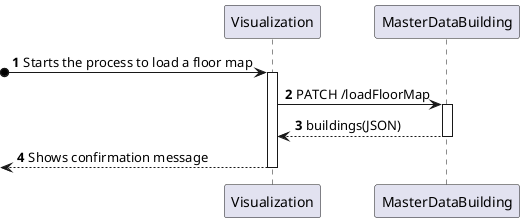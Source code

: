 @startuml

autonumber

participant Visualization
participant "MasterDataBuilding" as GI

?o-> Visualization: Starts the process to load a floor map
activate Visualization

Visualization -> GI: PATCH /loadFloorMap
activate GI
GI --> Visualization: buildings(JSON)
deactivate GI

<-- Visualization: Shows confirmation message
deactivate Visualization


@enduml

